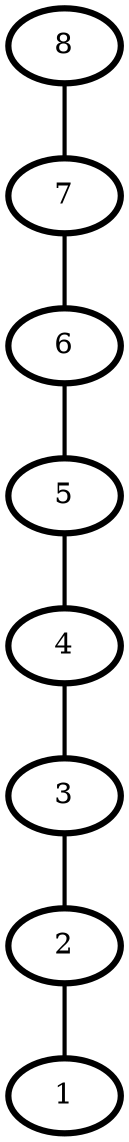 graph G {
    0 [penwidth=3,label="8"]
    1 [penwidth=3,label="7"]
    2 [penwidth=3,label="6"]
    3 [penwidth=3,label="5"]
    4 [penwidth=3,label="4"]
    5 [penwidth=3,label="3"]
    6 [penwidth=3,label="2"]
    7 [penwidth=3,label="1"]

    0--1 [penwidth=2]
    1--2 [penwidth=2]
    2--3 [penwidth=2]
    3--4 [penwidth=2]
    4--5 [penwidth=2]
    5--6 [penwidth=2]
    6--7 [penwidth=2]
}